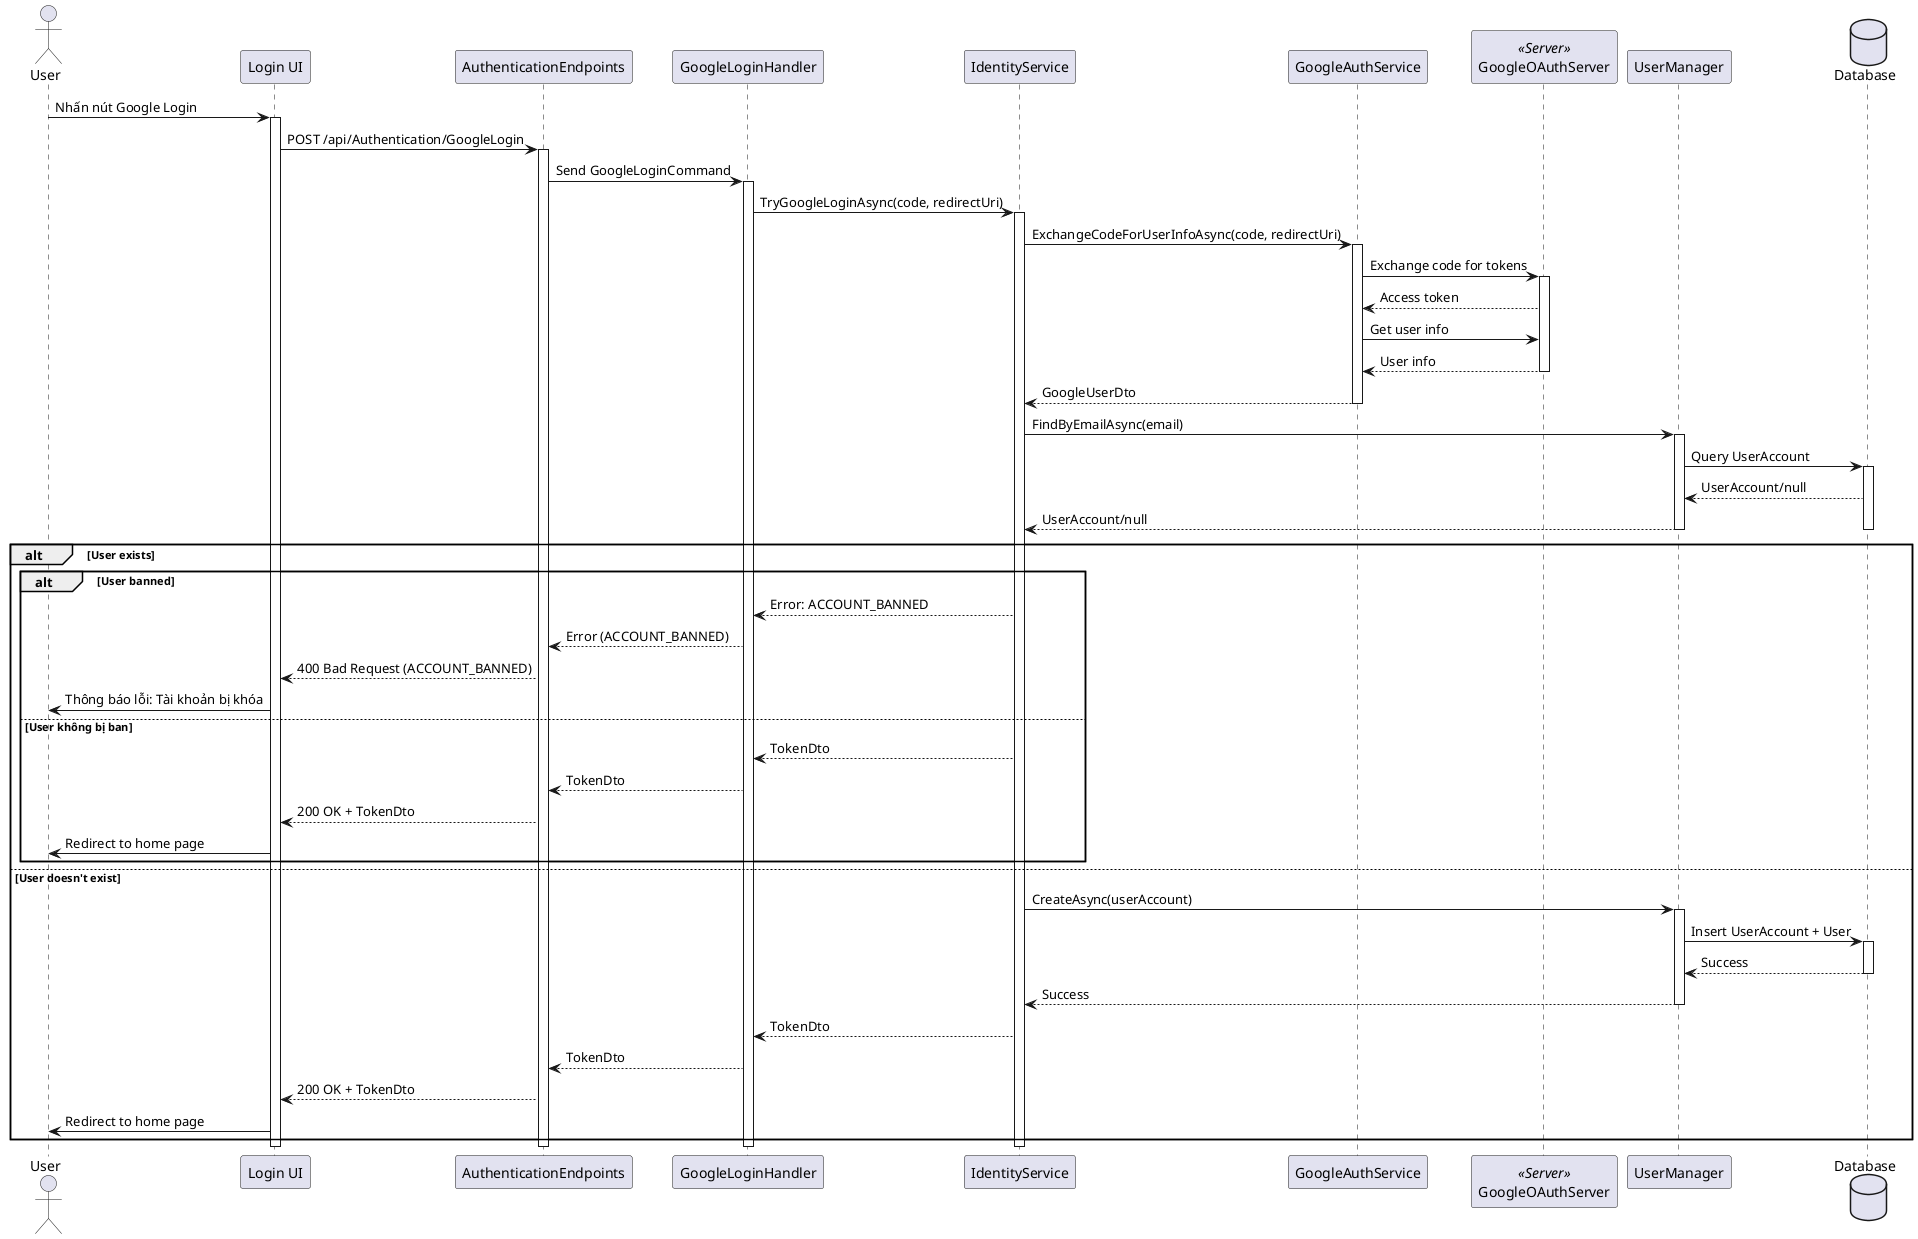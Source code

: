 @startuml
actor User
participant "Login UI" as UI
participant AuthenticationEndpoints
participant GoogleLoginHandler
participant IdentityService
participant GoogleAuthService
participant GoogleOAuthServer <<Server>>
participant UserManager
Database Database

User -> UI : Nhấn nút Google Login
activate UI
UI -> AuthenticationEndpoints : POST /api/Authentication/GoogleLogin
activate AuthenticationEndpoints
AuthenticationEndpoints -> GoogleLoginHandler : Send GoogleLoginCommand
activate GoogleLoginHandler
GoogleLoginHandler -> IdentityService : TryGoogleLoginAsync(code, redirectUri)
activate IdentityService
IdentityService -> GoogleAuthService : ExchangeCodeForUserInfoAsync(code, redirectUri)
activate GoogleAuthService
GoogleAuthService -> GoogleOAuthServer : Exchange code for tokens
activate GoogleOAuthServer
GoogleOAuthServer --> GoogleAuthService : Access token
GoogleAuthService -> GoogleOAuthServer : Get user info
GoogleOAuthServer --> GoogleAuthService : User info
deactivate GoogleOAuthServer
GoogleAuthService --> IdentityService : GoogleUserDto
deactivate GoogleAuthService
IdentityService -> UserManager : FindByEmailAsync(email)
activate UserManager
UserManager -> Database : Query UserAccount
activate Database
Database --> UserManager : UserAccount/null
UserManager --> IdentityService :  UserAccount/null

deactivate Database
deactivate UserManager

alt User exists
    alt User banned
        IdentityService --> GoogleLoginHandler : Error: ACCOUNT_BANNED
        GoogleLoginHandler --> AuthenticationEndpoints : Error (ACCOUNT_BANNED)
        AuthenticationEndpoints --> UI : 400 Bad Request (ACCOUNT_BANNED)
        UI -> User : Thông báo lỗi: Tài khoản bị khóa
    else User không bị ban
        deactivate UserManager
        IdentityService --> GoogleLoginHandler : TokenDto
        GoogleLoginHandler --> AuthenticationEndpoints : TokenDto
        AuthenticationEndpoints --> UI : 200 OK + TokenDto
        UI -> User : Redirect to home page
    end
else User doesn't exist
    IdentityService -> UserManager : CreateAsync(userAccount)
    activate UserManager
    UserManager -> Database : Insert UserAccount + User
    activate Database
    Database --> UserManager : Success
    deactivate Database
    UserManager --> IdentityService : Success
    deactivate UserManager
    IdentityService --> GoogleLoginHandler : TokenDto
    GoogleLoginHandler --> AuthenticationEndpoints : TokenDto
    AuthenticationEndpoints --> UI : 200 OK + TokenDto
    UI -> User : Redirect to home page
end
deactivate IdentityService
deactivate GoogleLoginHandler
deactivate AuthenticationEndpoints
deactivate UI
@enduml